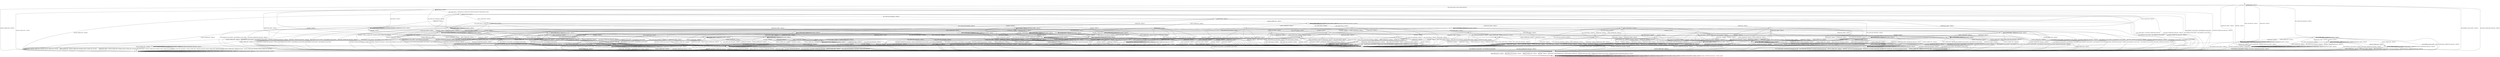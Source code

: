 digraph h10 {
s0 [label="s0"];
s1 [label="s1"];
s2 [label="s2"];
s3 [label="s3"];
s4 [label="s4"];
s5 [label="s5"];
s6 [label="s6"];
s7 [label="s7"];
s8 [label="s8"];
s9 [label="s9"];
s10 [label="s10"];
s11 [label="s11"];
s12 [label="s12"];
s13 [label="s13"];
s14 [label="s14"];
s15 [label="s15"];
s16 [label="s16"];
s17 [label="s17"];
s18 [label="s18"];
s19 [label="s19"];
s20 [label="s20"];
s21 [label="s21"];
s22 [label="s22"];
s23 [label="s23"];
s24 [label="s24"];
s25 [label="s25"];
s26 [label="s26"];
s27 [label="s27"];
s28 [label="s28"];
s29 [label="s29"];
s30 [label="s30"];
s31 [label="s31"];
s32 [label="s32"];
s33 [label="s33"];
s34 [label="s34"];
s35 [label="s35"];
s36 [label="s36"];
s37 [label="s37"];
s38 [label="s38"];
s39 [label="s39"];
s40 [label="s40"];
s41 [label="s41"];
s42 [label="s42"];
s43 [label="s43"];
s44 [label="s44"];
s45 [label="s45"];
s46 [label="s46"];
s47 [label="s47"];
s48 [label="s48"];
s49 [label="s49"];
s50 [label="s50"];
s51 [label="s51"];
s52 [label="s52"];
s53 [label="s53"];
s54 [label="s54"];
s55 [label="s55"];
s56 [label="s56"];
s57 [label="s57"];
s0 -> s1 [label="RSA_CLIENT_HELLO / HELLO_VERIFY_REQUEST"];
s0 -> s2 [label="RSA_CLIENT_KEY_EXCHANGE / TIMEOUT"];
s0 -> s8 [label="CHANGE_CIPHER_SPEC / TIMEOUT"];
s0 -> s11 [label="FINISHED / TIMEOUT"];
s0 -> s0 [label="APPLICATION / TIMEOUT"];
s0 -> s55 [label="CERTIFICATE / TIMEOUT"];
s0 -> s55 [label="EMPTY_CERTIFICATE / TIMEOUT"];
s0 -> s11 [label="CERTIFICATE_VERIFY / TIMEOUT"];
s0 -> s6 [label="Alert(WARNING,CLOSE_NOTIFY) / TIMEOUT"];
s0 -> s6 [label="Alert(FATAL,UNEXPECTED_MESSAGE) / TIMEOUT"];
s1 -> s3 [label="RSA_CLIENT_HELLO / SERVER_HELLO,CERTIFICATE,CERTIFICATE_REQUEST,SERVER_HELLO_DONE"];
s1 -> s4 [label="RSA_CLIENT_KEY_EXCHANGE / TIMEOUT"];
s1 -> s8 [label="CHANGE_CIPHER_SPEC / TIMEOUT"];
s1 -> s10 [label="FINISHED / TIMEOUT"];
s1 -> s1 [label="APPLICATION / TIMEOUT"];
s1 -> s37 [label="CERTIFICATE / TIMEOUT"];
s1 -> s12 [label="EMPTY_CERTIFICATE / TIMEOUT"];
s1 -> s10 [label="CERTIFICATE_VERIFY / TIMEOUT"];
s1 -> s6 [label="Alert(WARNING,CLOSE_NOTIFY) / Alert(WARNING,CLOSE_NOTIFY)"];
s1 -> s6 [label="Alert(FATAL,UNEXPECTED_MESSAGE) / TIMEOUT"];
s2 -> s2 [label="RSA_CLIENT_HELLO / TIMEOUT"];
s2 -> s11 [label="RSA_CLIENT_KEY_EXCHANGE / TIMEOUT"];
s2 -> s9 [label="CHANGE_CIPHER_SPEC / TIMEOUT"];
s2 -> s56 [label="FINISHED / TIMEOUT"];
s2 -> s2 [label="APPLICATION / TIMEOUT"];
s2 -> s55 [label="CERTIFICATE / TIMEOUT"];
s2 -> s55 [label="EMPTY_CERTIFICATE / TIMEOUT"];
s2 -> s56 [label="CERTIFICATE_VERIFY / TIMEOUT"];
s2 -> s6 [label="Alert(WARNING,CLOSE_NOTIFY) / TIMEOUT"];
s2 -> s6 [label="Alert(FATAL,UNEXPECTED_MESSAGE) / TIMEOUT"];
s3 -> s6 [label="RSA_CLIENT_HELLO / Alert(FATAL,UNEXPECTED_MESSAGE)"];
s3 -> s13 [label="RSA_CLIENT_KEY_EXCHANGE / TIMEOUT"];
s3 -> s8 [label="CHANGE_CIPHER_SPEC / TIMEOUT"];
s3 -> s10 [label="FINISHED / TIMEOUT"];
s3 -> s3 [label="APPLICATION / TIMEOUT"];
s3 -> s37 [label="CERTIFICATE / TIMEOUT"];
s3 -> s38 [label="EMPTY_CERTIFICATE / TIMEOUT"];
s3 -> s10 [label="CERTIFICATE_VERIFY / TIMEOUT"];
s3 -> s6 [label="Alert(WARNING,CLOSE_NOTIFY) / Alert(WARNING,CLOSE_NOTIFY)"];
s3 -> s6 [label="Alert(FATAL,UNEXPECTED_MESSAGE) / TIMEOUT"];
s4 -> s4 [label="RSA_CLIENT_HELLO / TIMEOUT"];
s4 -> s10 [label="RSA_CLIENT_KEY_EXCHANGE / TIMEOUT"];
s4 -> s5 [label="CHANGE_CIPHER_SPEC / TIMEOUT"];
s4 -> s14 [label="FINISHED / TIMEOUT"];
s4 -> s4 [label="APPLICATION / TIMEOUT"];
s4 -> s50 [label="CERTIFICATE / TIMEOUT"];
s4 -> s50 [label="EMPTY_CERTIFICATE / TIMEOUT"];
s4 -> s39 [label="CERTIFICATE_VERIFY / TIMEOUT"];
s4 -> s6 [label="Alert(WARNING,CLOSE_NOTIFY) / Alert(WARNING,CLOSE_NOTIFY)"];
s4 -> s6 [label="Alert(FATAL,UNEXPECTED_MESSAGE) / TIMEOUT"];
s5 -> s6 [label="RSA_CLIENT_HELLO / Alert(FATAL,UNEXPECTED_MESSAGE)"];
s5 -> s6 [label="RSA_CLIENT_KEY_EXCHANGE / Alert(FATAL,UNEXPECTED_MESSAGE)"];
s5 -> s8 [label="CHANGE_CIPHER_SPEC / TIMEOUT"];
s5 -> s6 [label="FINISHED / Alert(FATAL,UNEXPECTED_MESSAGE)"];
s5 -> s5 [label="APPLICATION / TIMEOUT"];
s5 -> s6 [label="CERTIFICATE / Alert(FATAL,UNEXPECTED_MESSAGE)"];
s5 -> s6 [label="EMPTY_CERTIFICATE / Alert(FATAL,UNEXPECTED_MESSAGE)"];
s5 -> s6 [label="CERTIFICATE_VERIFY / Alert(FATAL,UNEXPECTED_MESSAGE)"];
s5 -> s5 [label="Alert(WARNING,CLOSE_NOTIFY) / TIMEOUT"];
s5 -> s5 [label="Alert(FATAL,UNEXPECTED_MESSAGE) / TIMEOUT"];
s6 -> s7 [label="RSA_CLIENT_HELLO / TIMEOUT"];
s6 -> s7 [label="RSA_CLIENT_KEY_EXCHANGE / TIMEOUT"];
s6 -> s7 [label="CHANGE_CIPHER_SPEC / TIMEOUT"];
s6 -> s7 [label="FINISHED / TIMEOUT"];
s6 -> s7 [label="APPLICATION / TIMEOUT"];
s6 -> s7 [label="CERTIFICATE / TIMEOUT"];
s6 -> s7 [label="EMPTY_CERTIFICATE / TIMEOUT"];
s6 -> s7 [label="CERTIFICATE_VERIFY / TIMEOUT"];
s6 -> s7 [label="Alert(WARNING,CLOSE_NOTIFY) / TIMEOUT"];
s6 -> s7 [label="Alert(FATAL,UNEXPECTED_MESSAGE) / TIMEOUT"];
s7 -> s7 [label="RSA_CLIENT_HELLO / SOCKET_CLOSED"];
s7 -> s7 [label="RSA_CLIENT_KEY_EXCHANGE / SOCKET_CLOSED"];
s7 -> s7 [label="CHANGE_CIPHER_SPEC / SOCKET_CLOSED"];
s7 -> s7 [label="FINISHED / SOCKET_CLOSED"];
s7 -> s7 [label="APPLICATION / SOCKET_CLOSED"];
s7 -> s7 [label="CERTIFICATE / SOCKET_CLOSED"];
s7 -> s7 [label="EMPTY_CERTIFICATE / SOCKET_CLOSED"];
s7 -> s7 [label="CERTIFICATE_VERIFY / SOCKET_CLOSED"];
s7 -> s7 [label="Alert(WARNING,CLOSE_NOTIFY) / SOCKET_CLOSED"];
s7 -> s7 [label="Alert(FATAL,UNEXPECTED_MESSAGE) / SOCKET_CLOSED"];
s8 -> s8 [label="RSA_CLIENT_HELLO / TIMEOUT"];
s8 -> s8 [label="RSA_CLIENT_KEY_EXCHANGE / TIMEOUT"];
s8 -> s8 [label="CHANGE_CIPHER_SPEC / TIMEOUT"];
s8 -> s8 [label="FINISHED / TIMEOUT"];
s8 -> s8 [label="APPLICATION / TIMEOUT"];
s8 -> s8 [label="CERTIFICATE / TIMEOUT"];
s8 -> s8 [label="EMPTY_CERTIFICATE / TIMEOUT"];
s8 -> s8 [label="CERTIFICATE_VERIFY / TIMEOUT"];
s8 -> s8 [label="Alert(WARNING,CLOSE_NOTIFY) / TIMEOUT"];
s8 -> s8 [label="Alert(FATAL,UNEXPECTED_MESSAGE) / TIMEOUT"];
s9 -> s6 [label="RSA_CLIENT_HELLO / TIMEOUT"];
s9 -> s6 [label="RSA_CLIENT_KEY_EXCHANGE / TIMEOUT"];
s9 -> s8 [label="CHANGE_CIPHER_SPEC / TIMEOUT"];
s9 -> s6 [label="FINISHED / TIMEOUT"];
s9 -> s9 [label="APPLICATION / TIMEOUT"];
s9 -> s6 [label="CERTIFICATE / TIMEOUT"];
s9 -> s6 [label="EMPTY_CERTIFICATE / TIMEOUT"];
s9 -> s6 [label="CERTIFICATE_VERIFY / TIMEOUT"];
s9 -> s9 [label="Alert(WARNING,CLOSE_NOTIFY) / TIMEOUT"];
s9 -> s9 [label="Alert(FATAL,UNEXPECTED_MESSAGE) / TIMEOUT"];
s10 -> s10 [label="RSA_CLIENT_HELLO / TIMEOUT"];
s10 -> s10 [label="RSA_CLIENT_KEY_EXCHANGE / TIMEOUT"];
s10 -> s8 [label="CHANGE_CIPHER_SPEC / TIMEOUT"];
s10 -> s10 [label="FINISHED / TIMEOUT"];
s10 -> s10 [label="APPLICATION / TIMEOUT"];
s10 -> s10 [label="CERTIFICATE / TIMEOUT"];
s10 -> s10 [label="EMPTY_CERTIFICATE / TIMEOUT"];
s10 -> s10 [label="CERTIFICATE_VERIFY / TIMEOUT"];
s10 -> s6 [label="Alert(WARNING,CLOSE_NOTIFY) / Alert(WARNING,CLOSE_NOTIFY)"];
s10 -> s6 [label="Alert(FATAL,UNEXPECTED_MESSAGE) / TIMEOUT"];
s11 -> s11 [label="RSA_CLIENT_HELLO / TIMEOUT"];
s11 -> s11 [label="RSA_CLIENT_KEY_EXCHANGE / TIMEOUT"];
s11 -> s8 [label="CHANGE_CIPHER_SPEC / TIMEOUT"];
s11 -> s11 [label="FINISHED / TIMEOUT"];
s11 -> s11 [label="APPLICATION / TIMEOUT"];
s11 -> s11 [label="CERTIFICATE / TIMEOUT"];
s11 -> s11 [label="EMPTY_CERTIFICATE / TIMEOUT"];
s11 -> s11 [label="CERTIFICATE_VERIFY / TIMEOUT"];
s11 -> s6 [label="Alert(WARNING,CLOSE_NOTIFY) / TIMEOUT"];
s11 -> s6 [label="Alert(FATAL,UNEXPECTED_MESSAGE) / TIMEOUT"];
s12 -> s12 [label="RSA_CLIENT_HELLO / TIMEOUT"];
s12 -> s50 [label="RSA_CLIENT_KEY_EXCHANGE / TIMEOUT"];
s12 -> s5 [label="CHANGE_CIPHER_SPEC / TIMEOUT"];
s12 -> s25 [label="FINISHED / TIMEOUT"];
s12 -> s12 [label="APPLICATION / TIMEOUT"];
s12 -> s10 [label="CERTIFICATE / TIMEOUT"];
s12 -> s10 [label="EMPTY_CERTIFICATE / TIMEOUT"];
s12 -> s40 [label="CERTIFICATE_VERIFY / TIMEOUT"];
s12 -> s6 [label="Alert(WARNING,CLOSE_NOTIFY) / Alert(WARNING,CLOSE_NOTIFY)"];
s12 -> s6 [label="Alert(FATAL,UNEXPECTED_MESSAGE) / TIMEOUT"];
s13 -> s4 [label="RSA_CLIENT_HELLO / TIMEOUT"];
s13 -> s10 [label="RSA_CLIENT_KEY_EXCHANGE / TIMEOUT"];
s13 -> s15 [label="CHANGE_CIPHER_SPEC / TIMEOUT"];
s13 -> s14 [label="FINISHED / TIMEOUT"];
s13 -> s13 [label="APPLICATION / TIMEOUT"];
s13 -> s26 [label="CERTIFICATE / TIMEOUT"];
s13 -> s41 [label="EMPTY_CERTIFICATE / TIMEOUT"];
s13 -> s16 [label="CERTIFICATE_VERIFY / TIMEOUT"];
s13 -> s6 [label="Alert(WARNING,CLOSE_NOTIFY) / Alert(WARNING,CLOSE_NOTIFY)"];
s13 -> s6 [label="Alert(FATAL,UNEXPECTED_MESSAGE) / TIMEOUT"];
s14 -> s14 [label="RSA_CLIENT_HELLO / TIMEOUT"];
s14 -> s10 [label="RSA_CLIENT_KEY_EXCHANGE / TIMEOUT"];
s14 -> s5 [label="CHANGE_CIPHER_SPEC / TIMEOUT"];
s14 -> s10 [label="FINISHED / TIMEOUT"];
s14 -> s14 [label="APPLICATION / TIMEOUT"];
s14 -> s51 [label="CERTIFICATE / TIMEOUT"];
s14 -> s51 [label="EMPTY_CERTIFICATE / TIMEOUT"];
s14 -> s42 [label="CERTIFICATE_VERIFY / TIMEOUT"];
s14 -> s6 [label="Alert(WARNING,CLOSE_NOTIFY) / Alert(WARNING,CLOSE_NOTIFY)"];
s14 -> s6 [label="Alert(FATAL,UNEXPECTED_MESSAGE) / TIMEOUT"];
s15 -> s22 [label="RSA_CLIENT_HELLO / TIMEOUT"];
s15 -> s10 [label="RSA_CLIENT_KEY_EXCHANGE / TIMEOUT"];
s15 -> s8 [label="CHANGE_CIPHER_SPEC / TIMEOUT"];
s15 -> s17 [label="FINISHED / CHANGE_CIPHER_SPEC,FINISHED,CHANGE_CIPHER_SPEC,FINISHED"];
s15 -> s15 [label="APPLICATION / TIMEOUT"];
s15 -> s18 [label="CERTIFICATE / TIMEOUT"];
s15 -> s43 [label="EMPTY_CERTIFICATE / TIMEOUT"];
s15 -> s19 [label="CERTIFICATE_VERIFY / TIMEOUT"];
s15 -> s15 [label="Alert(WARNING,CLOSE_NOTIFY) / TIMEOUT"];
s15 -> s15 [label="Alert(FATAL,UNEXPECTED_MESSAGE) / TIMEOUT"];
s16 -> s16 [label="RSA_CLIENT_HELLO / TIMEOUT"];
s16 -> s10 [label="RSA_CLIENT_KEY_EXCHANGE / TIMEOUT"];
s16 -> s20 [label="CHANGE_CIPHER_SPEC / TIMEOUT"];
s16 -> s21 [label="FINISHED / TIMEOUT"];
s16 -> s16 [label="APPLICATION / TIMEOUT"];
s16 -> s23 [label="CERTIFICATE / TIMEOUT"];
s16 -> s23 [label="EMPTY_CERTIFICATE / TIMEOUT"];
s16 -> s10 [label="CERTIFICATE_VERIFY / TIMEOUT"];
s16 -> s6 [label="Alert(WARNING,CLOSE_NOTIFY) / Alert(WARNING,CLOSE_NOTIFY)"];
s16 -> s6 [label="Alert(FATAL,UNEXPECTED_MESSAGE) / TIMEOUT"];
s17 -> s17 [label="RSA_CLIENT_HELLO / TIMEOUT"];
s17 -> s17 [label="RSA_CLIENT_KEY_EXCHANGE / TIMEOUT"];
s17 -> s8 [label="CHANGE_CIPHER_SPEC / TIMEOUT"];
s17 -> s17 [label="FINISHED / TIMEOUT"];
s17 -> s6 [label="APPLICATION / APPLICATION"];
s17 -> s17 [label="CERTIFICATE / TIMEOUT"];
s17 -> s17 [label="EMPTY_CERTIFICATE / TIMEOUT"];
s17 -> s17 [label="CERTIFICATE_VERIFY / TIMEOUT"];
s17 -> s6 [label="Alert(WARNING,CLOSE_NOTIFY) / TIMEOUT"];
s17 -> s6 [label="Alert(FATAL,UNEXPECTED_MESSAGE) / TIMEOUT"];
s18 -> s31 [label="RSA_CLIENT_HELLO / TIMEOUT"];
s18 -> s10 [label="RSA_CLIENT_KEY_EXCHANGE / TIMEOUT"];
s18 -> s5 [label="CHANGE_CIPHER_SPEC / TIMEOUT"];
s18 -> s27 [label="FINISHED / TIMEOUT"];
s18 -> s10 [label="APPLICATION / TIMEOUT"];
s18 -> s10 [label="CERTIFICATE / TIMEOUT"];
s18 -> s10 [label="EMPTY_CERTIFICATE / TIMEOUT"];
s18 -> s44 [label="CERTIFICATE_VERIFY / TIMEOUT"];
s18 -> s6 [label="Alert(WARNING,CLOSE_NOTIFY) / Alert(WARNING,CLOSE_NOTIFY)"];
s18 -> s6 [label="Alert(FATAL,UNEXPECTED_MESSAGE) / TIMEOUT"];
s19 -> s19 [label="RSA_CLIENT_HELLO / TIMEOUT"];
s19 -> s10 [label="RSA_CLIENT_KEY_EXCHANGE / TIMEOUT"];
s19 -> s20 [label="CHANGE_CIPHER_SPEC / TIMEOUT"];
s19 -> s32 [label="FINISHED / TIMEOUT"];
s19 -> s10 [label="APPLICATION / TIMEOUT"];
s19 -> s33 [label="CERTIFICATE / TIMEOUT"];
s19 -> s33 [label="EMPTY_CERTIFICATE / TIMEOUT"];
s19 -> s10 [label="CERTIFICATE_VERIFY / TIMEOUT"];
s19 -> s6 [label="Alert(WARNING,CLOSE_NOTIFY) / Alert(WARNING,CLOSE_NOTIFY)"];
s19 -> s6 [label="Alert(FATAL,UNEXPECTED_MESSAGE) / TIMEOUT"];
s20 -> s6 [label="RSA_CLIENT_HELLO / Alert(FATAL,HANDSHAKE_FAILURE)"];
s20 -> s6 [label="RSA_CLIENT_KEY_EXCHANGE / Alert(FATAL,HANDSHAKE_FAILURE)"];
s20 -> s8 [label="CHANGE_CIPHER_SPEC / TIMEOUT"];
s20 -> s6 [label="FINISHED / Alert(FATAL,HANDSHAKE_FAILURE)"];
s20 -> s20 [label="APPLICATION / TIMEOUT"];
s20 -> s6 [label="CERTIFICATE / Alert(FATAL,HANDSHAKE_FAILURE)"];
s20 -> s6 [label="EMPTY_CERTIFICATE / Alert(FATAL,HANDSHAKE_FAILURE)"];
s20 -> s6 [label="CERTIFICATE_VERIFY / Alert(FATAL,HANDSHAKE_FAILURE)"];
s20 -> s20 [label="Alert(WARNING,CLOSE_NOTIFY) / TIMEOUT"];
s20 -> s20 [label="Alert(FATAL,UNEXPECTED_MESSAGE) / TIMEOUT"];
s21 -> s21 [label="RSA_CLIENT_HELLO / TIMEOUT"];
s21 -> s10 [label="RSA_CLIENT_KEY_EXCHANGE / TIMEOUT"];
s21 -> s20 [label="CHANGE_CIPHER_SPEC / TIMEOUT"];
s21 -> s10 [label="FINISHED / TIMEOUT"];
s21 -> s21 [label="APPLICATION / TIMEOUT"];
s21 -> s28 [label="CERTIFICATE / TIMEOUT"];
s21 -> s28 [label="EMPTY_CERTIFICATE / TIMEOUT"];
s21 -> s10 [label="CERTIFICATE_VERIFY / TIMEOUT"];
s21 -> s6 [label="Alert(WARNING,CLOSE_NOTIFY) / Alert(WARNING,CLOSE_NOTIFY)"];
s21 -> s6 [label="Alert(FATAL,UNEXPECTED_MESSAGE) / TIMEOUT"];
s22 -> s10 [label="RSA_CLIENT_HELLO / TIMEOUT"];
s22 -> s10 [label="RSA_CLIENT_KEY_EXCHANGE / TIMEOUT"];
s22 -> s5 [label="CHANGE_CIPHER_SPEC / TIMEOUT"];
s22 -> s24 [label="FINISHED / TIMEOUT"];
s22 -> s10 [label="APPLICATION / TIMEOUT"];
s22 -> s31 [label="CERTIFICATE / TIMEOUT"];
s22 -> s31 [label="EMPTY_CERTIFICATE / TIMEOUT"];
s22 -> s45 [label="CERTIFICATE_VERIFY / TIMEOUT"];
s22 -> s6 [label="Alert(WARNING,CLOSE_NOTIFY) / Alert(WARNING,CLOSE_NOTIFY)"];
s22 -> s6 [label="Alert(FATAL,UNEXPECTED_MESSAGE) / TIMEOUT"];
s23 -> s23 [label="RSA_CLIENT_HELLO / TIMEOUT"];
s23 -> s10 [label="RSA_CLIENT_KEY_EXCHANGE / TIMEOUT"];
s23 -> s20 [label="CHANGE_CIPHER_SPEC / TIMEOUT"];
s23 -> s28 [label="FINISHED / TIMEOUT"];
s23 -> s23 [label="APPLICATION / TIMEOUT"];
s23 -> s10 [label="CERTIFICATE / TIMEOUT"];
s23 -> s10 [label="EMPTY_CERTIFICATE / TIMEOUT"];
s23 -> s10 [label="CERTIFICATE_VERIFY / TIMEOUT"];
s23 -> s6 [label="Alert(WARNING,CLOSE_NOTIFY) / Alert(WARNING,CLOSE_NOTIFY)"];
s23 -> s6 [label="Alert(FATAL,UNEXPECTED_MESSAGE) / TIMEOUT"];
s24 -> s10 [label="RSA_CLIENT_HELLO / TIMEOUT"];
s24 -> s10 [label="RSA_CLIENT_KEY_EXCHANGE / TIMEOUT"];
s24 -> s5 [label="CHANGE_CIPHER_SPEC / TIMEOUT"];
s24 -> s10 [label="FINISHED / TIMEOUT"];
s24 -> s10 [label="APPLICATION / TIMEOUT"];
s24 -> s34 [label="CERTIFICATE / TIMEOUT"];
s24 -> s34 [label="EMPTY_CERTIFICATE / TIMEOUT"];
s24 -> s46 [label="CERTIFICATE_VERIFY / TIMEOUT"];
s24 -> s6 [label="Alert(WARNING,CLOSE_NOTIFY) / Alert(WARNING,CLOSE_NOTIFY)"];
s24 -> s6 [label="Alert(FATAL,UNEXPECTED_MESSAGE) / TIMEOUT"];
s25 -> s25 [label="RSA_CLIENT_HELLO / TIMEOUT"];
s25 -> s51 [label="RSA_CLIENT_KEY_EXCHANGE / TIMEOUT"];
s25 -> s5 [label="CHANGE_CIPHER_SPEC / TIMEOUT"];
s25 -> s10 [label="FINISHED / TIMEOUT"];
s25 -> s25 [label="APPLICATION / TIMEOUT"];
s25 -> s10 [label="CERTIFICATE / TIMEOUT"];
s25 -> s10 [label="EMPTY_CERTIFICATE / TIMEOUT"];
s25 -> s47 [label="CERTIFICATE_VERIFY / TIMEOUT"];
s25 -> s6 [label="Alert(WARNING,CLOSE_NOTIFY) / Alert(WARNING,CLOSE_NOTIFY)"];
s25 -> s6 [label="Alert(FATAL,UNEXPECTED_MESSAGE) / TIMEOUT"];
s26 -> s50 [label="RSA_CLIENT_HELLO / TIMEOUT"];
s26 -> s10 [label="RSA_CLIENT_KEY_EXCHANGE / TIMEOUT"];
s26 -> s29 [label="CHANGE_CIPHER_SPEC / TIMEOUT"];
s26 -> s51 [label="FINISHED / TIMEOUT"];
s26 -> s26 [label="APPLICATION / TIMEOUT"];
s26 -> s10 [label="CERTIFICATE / TIMEOUT"];
s26 -> s10 [label="EMPTY_CERTIFICATE / TIMEOUT"];
s26 -> s26 [label="CERTIFICATE_VERIFY / TIMEOUT"];
s26 -> s6 [label="Alert(WARNING,CLOSE_NOTIFY) / Alert(WARNING,CLOSE_NOTIFY)"];
s26 -> s6 [label="Alert(FATAL,UNEXPECTED_MESSAGE) / TIMEOUT"];
s27 -> s27 [label="RSA_CLIENT_HELLO / TIMEOUT"];
s27 -> s10 [label="RSA_CLIENT_KEY_EXCHANGE / TIMEOUT"];
s27 -> s30 [label="CHANGE_CIPHER_SPEC / TIMEOUT"];
s27 -> s10 [label="FINISHED / TIMEOUT"];
s27 -> s10 [label="APPLICATION / TIMEOUT"];
s27 -> s10 [label="CERTIFICATE / TIMEOUT"];
s27 -> s10 [label="EMPTY_CERTIFICATE / TIMEOUT"];
s27 -> s27 [label="CERTIFICATE_VERIFY / TIMEOUT"];
s27 -> s6 [label="Alert(WARNING,CLOSE_NOTIFY) / Alert(WARNING,CLOSE_NOTIFY)"];
s27 -> s6 [label="Alert(FATAL,UNEXPECTED_MESSAGE) / TIMEOUT"];
s28 -> s28 [label="RSA_CLIENT_HELLO / TIMEOUT"];
s28 -> s10 [label="RSA_CLIENT_KEY_EXCHANGE / TIMEOUT"];
s28 -> s20 [label="CHANGE_CIPHER_SPEC / TIMEOUT"];
s28 -> s10 [label="FINISHED / TIMEOUT"];
s28 -> s28 [label="APPLICATION / TIMEOUT"];
s28 -> s10 [label="CERTIFICATE / TIMEOUT"];
s28 -> s10 [label="EMPTY_CERTIFICATE / TIMEOUT"];
s28 -> s10 [label="CERTIFICATE_VERIFY / TIMEOUT"];
s28 -> s6 [label="Alert(WARNING,CLOSE_NOTIFY) / Alert(WARNING,CLOSE_NOTIFY)"];
s28 -> s6 [label="Alert(FATAL,UNEXPECTED_MESSAGE) / TIMEOUT"];
s29 -> s10 [label="RSA_CLIENT_HELLO / TIMEOUT"];
s29 -> s10 [label="RSA_CLIENT_KEY_EXCHANGE / TIMEOUT"];
s29 -> s8 [label="CHANGE_CIPHER_SPEC / TIMEOUT"];
s29 -> s17 [label="FINISHED / CHANGE_CIPHER_SPEC,FINISHED,CHANGE_CIPHER_SPEC,FINISHED"];
s29 -> s29 [label="APPLICATION / TIMEOUT"];
s29 -> s10 [label="CERTIFICATE / TIMEOUT"];
s29 -> s10 [label="EMPTY_CERTIFICATE / TIMEOUT"];
s29 -> s10 [label="CERTIFICATE_VERIFY / TIMEOUT"];
s29 -> s29 [label="Alert(WARNING,CLOSE_NOTIFY) / TIMEOUT"];
s29 -> s29 [label="Alert(FATAL,UNEXPECTED_MESSAGE) / TIMEOUT"];
s30 -> s8 [label="RSA_CLIENT_HELLO / CHANGE_CIPHER_SPEC,FINISHED,CHANGE_CIPHER_SPEC,FINISHED"];
s30 -> s8 [label="RSA_CLIENT_KEY_EXCHANGE / CHANGE_CIPHER_SPEC,UNKNOWN_MESSAGE,CHANGE_CIPHER_SPEC,UNKNOWN_MESSAGE"];
s30 -> s8 [label="CHANGE_CIPHER_SPEC / TIMEOUT"];
s30 -> s8 [label="FINISHED / CHANGE_CIPHER_SPEC,FINISHED,CHANGE_CIPHER_SPEC,FINISHED"];
s30 -> s30 [label="APPLICATION / TIMEOUT"];
s30 -> s8 [label="CERTIFICATE / CHANGE_CIPHER_SPEC,FINISHED,CHANGE_CIPHER_SPEC,FINISHED"];
s30 -> s8 [label="EMPTY_CERTIFICATE / CHANGE_CIPHER_SPEC,FINISHED,CHANGE_CIPHER_SPEC,FINISHED"];
s30 -> s8 [label="CERTIFICATE_VERIFY / CHANGE_CIPHER_SPEC,FINISHED,CHANGE_CIPHER_SPEC,FINISHED"];
s30 -> s30 [label="Alert(WARNING,CLOSE_NOTIFY) / TIMEOUT"];
s30 -> s30 [label="Alert(FATAL,UNEXPECTED_MESSAGE) / TIMEOUT"];
s31 -> s10 [label="RSA_CLIENT_HELLO / TIMEOUT"];
s31 -> s10 [label="RSA_CLIENT_KEY_EXCHANGE / TIMEOUT"];
s31 -> s5 [label="CHANGE_CIPHER_SPEC / TIMEOUT"];
s31 -> s34 [label="FINISHED / TIMEOUT"];
s31 -> s10 [label="APPLICATION / TIMEOUT"];
s31 -> s10 [label="CERTIFICATE / TIMEOUT"];
s31 -> s10 [label="EMPTY_CERTIFICATE / TIMEOUT"];
s31 -> s48 [label="CERTIFICATE_VERIFY / TIMEOUT"];
s31 -> s6 [label="Alert(WARNING,CLOSE_NOTIFY) / Alert(WARNING,CLOSE_NOTIFY)"];
s31 -> s6 [label="Alert(FATAL,UNEXPECTED_MESSAGE) / TIMEOUT"];
s32 -> s35 [label="RSA_CLIENT_HELLO / TIMEOUT"];
s32 -> s10 [label="RSA_CLIENT_KEY_EXCHANGE / TIMEOUT"];
s32 -> s20 [label="CHANGE_CIPHER_SPEC / TIMEOUT"];
s32 -> s10 [label="FINISHED / TIMEOUT"];
s32 -> s10 [label="APPLICATION / TIMEOUT"];
s32 -> s28 [label="CERTIFICATE / TIMEOUT"];
s32 -> s28 [label="EMPTY_CERTIFICATE / TIMEOUT"];
s32 -> s10 [label="CERTIFICATE_VERIFY / TIMEOUT"];
s32 -> s6 [label="Alert(WARNING,CLOSE_NOTIFY) / Alert(WARNING,CLOSE_NOTIFY)"];
s32 -> s6 [label="Alert(FATAL,UNEXPECTED_MESSAGE) / TIMEOUT"];
s33 -> s19 [label="RSA_CLIENT_HELLO / TIMEOUT"];
s33 -> s10 [label="RSA_CLIENT_KEY_EXCHANGE / TIMEOUT"];
s33 -> s20 [label="CHANGE_CIPHER_SPEC / TIMEOUT"];
s33 -> s28 [label="FINISHED / TIMEOUT"];
s33 -> s10 [label="APPLICATION / TIMEOUT"];
s33 -> s10 [label="CERTIFICATE / TIMEOUT"];
s33 -> s10 [label="EMPTY_CERTIFICATE / TIMEOUT"];
s33 -> s10 [label="CERTIFICATE_VERIFY / TIMEOUT"];
s33 -> s6 [label="Alert(WARNING,CLOSE_NOTIFY) / Alert(WARNING,CLOSE_NOTIFY)"];
s33 -> s6 [label="Alert(FATAL,UNEXPECTED_MESSAGE) / TIMEOUT"];
s34 -> s10 [label="RSA_CLIENT_HELLO / TIMEOUT"];
s34 -> s10 [label="RSA_CLIENT_KEY_EXCHANGE / TIMEOUT"];
s34 -> s5 [label="CHANGE_CIPHER_SPEC / TIMEOUT"];
s34 -> s10 [label="FINISHED / TIMEOUT"];
s34 -> s10 [label="APPLICATION / TIMEOUT"];
s34 -> s10 [label="CERTIFICATE / TIMEOUT"];
s34 -> s10 [label="EMPTY_CERTIFICATE / TIMEOUT"];
s34 -> s49 [label="CERTIFICATE_VERIFY / TIMEOUT"];
s34 -> s6 [label="Alert(WARNING,CLOSE_NOTIFY) / Alert(WARNING,CLOSE_NOTIFY)"];
s34 -> s6 [label="Alert(FATAL,UNEXPECTED_MESSAGE) / TIMEOUT"];
s35 -> s10 [label="RSA_CLIENT_HELLO / TIMEOUT"];
s35 -> s10 [label="RSA_CLIENT_KEY_EXCHANGE / TIMEOUT"];
s35 -> s20 [label="CHANGE_CIPHER_SPEC / TIMEOUT"];
s35 -> s10 [label="FINISHED / TIMEOUT"];
s35 -> s10 [label="APPLICATION / TIMEOUT"];
s35 -> s36 [label="CERTIFICATE / TIMEOUT"];
s35 -> s36 [label="EMPTY_CERTIFICATE / TIMEOUT"];
s35 -> s10 [label="CERTIFICATE_VERIFY / TIMEOUT"];
s35 -> s6 [label="Alert(WARNING,CLOSE_NOTIFY) / Alert(WARNING,CLOSE_NOTIFY)"];
s35 -> s6 [label="Alert(FATAL,UNEXPECTED_MESSAGE) / TIMEOUT"];
s36 -> s10 [label="RSA_CLIENT_HELLO / TIMEOUT"];
s36 -> s10 [label="RSA_CLIENT_KEY_EXCHANGE / TIMEOUT"];
s36 -> s20 [label="CHANGE_CIPHER_SPEC / TIMEOUT"];
s36 -> s10 [label="FINISHED / TIMEOUT"];
s36 -> s10 [label="APPLICATION / TIMEOUT"];
s36 -> s10 [label="CERTIFICATE / TIMEOUT"];
s36 -> s10 [label="EMPTY_CERTIFICATE / TIMEOUT"];
s36 -> s10 [label="CERTIFICATE_VERIFY / TIMEOUT"];
s36 -> s6 [label="Alert(WARNING,CLOSE_NOTIFY) / Alert(WARNING,CLOSE_NOTIFY)"];
s36 -> s6 [label="Alert(FATAL,UNEXPECTED_MESSAGE) / TIMEOUT"];
s37 -> s37 [label="RSA_CLIENT_HELLO / TIMEOUT"];
s37 -> s37 [label="RSA_CLIENT_KEY_EXCHANGE / TIMEOUT"];
s37 -> s8 [label="CHANGE_CIPHER_SPEC / TIMEOUT"];
s37 -> s57 [label="FINISHED / TIMEOUT"];
s37 -> s37 [label="APPLICATION / TIMEOUT"];
s37 -> s10 [label="CERTIFICATE / TIMEOUT"];
s37 -> s10 [label="EMPTY_CERTIFICATE / TIMEOUT"];
s37 -> s40 [label="CERTIFICATE_VERIFY / TIMEOUT"];
s37 -> s6 [label="Alert(WARNING,CLOSE_NOTIFY) / Alert(WARNING,CLOSE_NOTIFY)"];
s37 -> s6 [label="Alert(FATAL,UNEXPECTED_MESSAGE) / TIMEOUT"];
s38 -> s12 [label="RSA_CLIENT_HELLO / TIMEOUT"];
s38 -> s41 [label="RSA_CLIENT_KEY_EXCHANGE / TIMEOUT"];
s38 -> s5 [label="CHANGE_CIPHER_SPEC / TIMEOUT"];
s38 -> s25 [label="FINISHED / TIMEOUT"];
s38 -> s38 [label="APPLICATION / TIMEOUT"];
s38 -> s10 [label="CERTIFICATE / TIMEOUT"];
s38 -> s10 [label="EMPTY_CERTIFICATE / TIMEOUT"];
s38 -> s52 [label="CERTIFICATE_VERIFY / TIMEOUT"];
s38 -> s6 [label="Alert(WARNING,CLOSE_NOTIFY) / Alert(WARNING,CLOSE_NOTIFY)"];
s38 -> s6 [label="Alert(FATAL,UNEXPECTED_MESSAGE) / TIMEOUT"];
s39 -> s39 [label="RSA_CLIENT_HELLO / TIMEOUT"];
s39 -> s10 [label="RSA_CLIENT_KEY_EXCHANGE / TIMEOUT"];
s39 -> s5 [label="CHANGE_CIPHER_SPEC / TIMEOUT"];
s39 -> s42 [label="FINISHED / TIMEOUT"];
s39 -> s39 [label="APPLICATION / TIMEOUT"];
s39 -> s53 [label="CERTIFICATE / TIMEOUT"];
s39 -> s53 [label="EMPTY_CERTIFICATE / TIMEOUT"];
s39 -> s10 [label="CERTIFICATE_VERIFY / TIMEOUT"];
s39 -> s6 [label="Alert(WARNING,CLOSE_NOTIFY) / Alert(WARNING,CLOSE_NOTIFY)"];
s39 -> s6 [label="Alert(FATAL,UNEXPECTED_MESSAGE) / TIMEOUT"];
s40 -> s40 [label="RSA_CLIENT_HELLO / TIMEOUT"];
s40 -> s53 [label="RSA_CLIENT_KEY_EXCHANGE / TIMEOUT"];
s40 -> s5 [label="CHANGE_CIPHER_SPEC / TIMEOUT"];
s40 -> s47 [label="FINISHED / TIMEOUT"];
s40 -> s40 [label="APPLICATION / TIMEOUT"];
s40 -> s10 [label="CERTIFICATE / TIMEOUT"];
s40 -> s10 [label="EMPTY_CERTIFICATE / TIMEOUT"];
s40 -> s10 [label="CERTIFICATE_VERIFY / TIMEOUT"];
s40 -> s6 [label="Alert(WARNING,CLOSE_NOTIFY) / Alert(WARNING,CLOSE_NOTIFY)"];
s40 -> s6 [label="Alert(FATAL,UNEXPECTED_MESSAGE) / TIMEOUT"];
s41 -> s50 [label="RSA_CLIENT_HELLO / TIMEOUT"];
s41 -> s10 [label="RSA_CLIENT_KEY_EXCHANGE / TIMEOUT"];
s41 -> s29 [label="CHANGE_CIPHER_SPEC / TIMEOUT"];
s41 -> s51 [label="FINISHED / TIMEOUT"];
s41 -> s41 [label="APPLICATION / TIMEOUT"];
s41 -> s10 [label="CERTIFICATE / TIMEOUT"];
s41 -> s10 [label="EMPTY_CERTIFICATE / TIMEOUT"];
s41 -> s23 [label="CERTIFICATE_VERIFY / TIMEOUT"];
s41 -> s6 [label="Alert(WARNING,CLOSE_NOTIFY) / Alert(WARNING,CLOSE_NOTIFY)"];
s41 -> s6 [label="Alert(FATAL,UNEXPECTED_MESSAGE) / TIMEOUT"];
s42 -> s42 [label="RSA_CLIENT_HELLO / TIMEOUT"];
s42 -> s10 [label="RSA_CLIENT_KEY_EXCHANGE / TIMEOUT"];
s42 -> s5 [label="CHANGE_CIPHER_SPEC / TIMEOUT"];
s42 -> s10 [label="FINISHED / TIMEOUT"];
s42 -> s42 [label="APPLICATION / TIMEOUT"];
s42 -> s54 [label="CERTIFICATE / TIMEOUT"];
s42 -> s54 [label="EMPTY_CERTIFICATE / TIMEOUT"];
s42 -> s10 [label="CERTIFICATE_VERIFY / TIMEOUT"];
s42 -> s6 [label="Alert(WARNING,CLOSE_NOTIFY) / Alert(WARNING,CLOSE_NOTIFY)"];
s42 -> s6 [label="Alert(FATAL,UNEXPECTED_MESSAGE) / TIMEOUT"];
s43 -> s31 [label="RSA_CLIENT_HELLO / TIMEOUT"];
s43 -> s10 [label="RSA_CLIENT_KEY_EXCHANGE / TIMEOUT"];
s43 -> s5 [label="CHANGE_CIPHER_SPEC / TIMEOUT"];
s43 -> s27 [label="FINISHED / TIMEOUT"];
s43 -> s10 [label="APPLICATION / TIMEOUT"];
s43 -> s10 [label="CERTIFICATE / TIMEOUT"];
s43 -> s10 [label="EMPTY_CERTIFICATE / TIMEOUT"];
s43 -> s33 [label="CERTIFICATE_VERIFY / TIMEOUT"];
s43 -> s6 [label="Alert(WARNING,CLOSE_NOTIFY) / Alert(WARNING,CLOSE_NOTIFY)"];
s43 -> s6 [label="Alert(FATAL,UNEXPECTED_MESSAGE) / TIMEOUT"];
s44 -> s48 [label="RSA_CLIENT_HELLO / TIMEOUT"];
s44 -> s10 [label="RSA_CLIENT_KEY_EXCHANGE / TIMEOUT"];
s44 -> s5 [label="CHANGE_CIPHER_SPEC / TIMEOUT"];
s44 -> s27 [label="FINISHED / TIMEOUT"];
s44 -> s10 [label="APPLICATION / TIMEOUT"];
s44 -> s10 [label="CERTIFICATE / TIMEOUT"];
s44 -> s10 [label="EMPTY_CERTIFICATE / TIMEOUT"];
s44 -> s10 [label="CERTIFICATE_VERIFY / TIMEOUT"];
s44 -> s6 [label="Alert(WARNING,CLOSE_NOTIFY) / Alert(WARNING,CLOSE_NOTIFY)"];
s44 -> s6 [label="Alert(FATAL,UNEXPECTED_MESSAGE) / TIMEOUT"];
s45 -> s10 [label="RSA_CLIENT_HELLO / TIMEOUT"];
s45 -> s10 [label="RSA_CLIENT_KEY_EXCHANGE / TIMEOUT"];
s45 -> s5 [label="CHANGE_CIPHER_SPEC / TIMEOUT"];
s45 -> s46 [label="FINISHED / TIMEOUT"];
s45 -> s10 [label="APPLICATION / TIMEOUT"];
s45 -> s48 [label="CERTIFICATE / TIMEOUT"];
s45 -> s48 [label="EMPTY_CERTIFICATE / TIMEOUT"];
s45 -> s10 [label="CERTIFICATE_VERIFY / TIMEOUT"];
s45 -> s6 [label="Alert(WARNING,CLOSE_NOTIFY) / Alert(WARNING,CLOSE_NOTIFY)"];
s45 -> s6 [label="Alert(FATAL,UNEXPECTED_MESSAGE) / TIMEOUT"];
s46 -> s10 [label="RSA_CLIENT_HELLO / TIMEOUT"];
s46 -> s10 [label="RSA_CLIENT_KEY_EXCHANGE / TIMEOUT"];
s46 -> s5 [label="CHANGE_CIPHER_SPEC / TIMEOUT"];
s46 -> s10 [label="FINISHED / TIMEOUT"];
s46 -> s10 [label="APPLICATION / TIMEOUT"];
s46 -> s49 [label="CERTIFICATE / TIMEOUT"];
s46 -> s49 [label="EMPTY_CERTIFICATE / TIMEOUT"];
s46 -> s10 [label="CERTIFICATE_VERIFY / TIMEOUT"];
s46 -> s6 [label="Alert(WARNING,CLOSE_NOTIFY) / Alert(WARNING,CLOSE_NOTIFY)"];
s46 -> s6 [label="Alert(FATAL,UNEXPECTED_MESSAGE) / TIMEOUT"];
s47 -> s47 [label="RSA_CLIENT_HELLO / TIMEOUT"];
s47 -> s54 [label="RSA_CLIENT_KEY_EXCHANGE / TIMEOUT"];
s47 -> s5 [label="CHANGE_CIPHER_SPEC / TIMEOUT"];
s47 -> s10 [label="FINISHED / TIMEOUT"];
s47 -> s47 [label="APPLICATION / TIMEOUT"];
s47 -> s10 [label="CERTIFICATE / TIMEOUT"];
s47 -> s10 [label="EMPTY_CERTIFICATE / TIMEOUT"];
s47 -> s10 [label="CERTIFICATE_VERIFY / TIMEOUT"];
s47 -> s6 [label="Alert(WARNING,CLOSE_NOTIFY) / Alert(WARNING,CLOSE_NOTIFY)"];
s47 -> s6 [label="Alert(FATAL,UNEXPECTED_MESSAGE) / TIMEOUT"];
s48 -> s10 [label="RSA_CLIENT_HELLO / TIMEOUT"];
s48 -> s10 [label="RSA_CLIENT_KEY_EXCHANGE / TIMEOUT"];
s48 -> s5 [label="CHANGE_CIPHER_SPEC / TIMEOUT"];
s48 -> s49 [label="FINISHED / TIMEOUT"];
s48 -> s10 [label="APPLICATION / TIMEOUT"];
s48 -> s10 [label="CERTIFICATE / TIMEOUT"];
s48 -> s10 [label="EMPTY_CERTIFICATE / TIMEOUT"];
s48 -> s10 [label="CERTIFICATE_VERIFY / TIMEOUT"];
s48 -> s6 [label="Alert(WARNING,CLOSE_NOTIFY) / Alert(WARNING,CLOSE_NOTIFY)"];
s48 -> s6 [label="Alert(FATAL,UNEXPECTED_MESSAGE) / TIMEOUT"];
s49 -> s10 [label="RSA_CLIENT_HELLO / TIMEOUT"];
s49 -> s10 [label="RSA_CLIENT_KEY_EXCHANGE / TIMEOUT"];
s49 -> s5 [label="CHANGE_CIPHER_SPEC / TIMEOUT"];
s49 -> s10 [label="FINISHED / TIMEOUT"];
s49 -> s10 [label="APPLICATION / TIMEOUT"];
s49 -> s10 [label="CERTIFICATE / TIMEOUT"];
s49 -> s10 [label="EMPTY_CERTIFICATE / TIMEOUT"];
s49 -> s10 [label="CERTIFICATE_VERIFY / TIMEOUT"];
s49 -> s6 [label="Alert(WARNING,CLOSE_NOTIFY) / Alert(WARNING,CLOSE_NOTIFY)"];
s49 -> s6 [label="Alert(FATAL,UNEXPECTED_MESSAGE) / TIMEOUT"];
s50 -> s50 [label="RSA_CLIENT_HELLO / TIMEOUT"];
s50 -> s10 [label="RSA_CLIENT_KEY_EXCHANGE / TIMEOUT"];
s50 -> s5 [label="CHANGE_CIPHER_SPEC / TIMEOUT"];
s50 -> s51 [label="FINISHED / TIMEOUT"];
s50 -> s50 [label="APPLICATION / TIMEOUT"];
s50 -> s10 [label="CERTIFICATE / TIMEOUT"];
s50 -> s10 [label="EMPTY_CERTIFICATE / TIMEOUT"];
s50 -> s53 [label="CERTIFICATE_VERIFY / TIMEOUT"];
s50 -> s6 [label="Alert(WARNING,CLOSE_NOTIFY) / Alert(WARNING,CLOSE_NOTIFY)"];
s50 -> s6 [label="Alert(FATAL,UNEXPECTED_MESSAGE) / TIMEOUT"];
s51 -> s51 [label="RSA_CLIENT_HELLO / TIMEOUT"];
s51 -> s10 [label="RSA_CLIENT_KEY_EXCHANGE / TIMEOUT"];
s51 -> s5 [label="CHANGE_CIPHER_SPEC / TIMEOUT"];
s51 -> s10 [label="FINISHED / TIMEOUT"];
s51 -> s51 [label="APPLICATION / TIMEOUT"];
s51 -> s10 [label="CERTIFICATE / TIMEOUT"];
s51 -> s10 [label="EMPTY_CERTIFICATE / TIMEOUT"];
s51 -> s54 [label="CERTIFICATE_VERIFY / TIMEOUT"];
s51 -> s6 [label="Alert(WARNING,CLOSE_NOTIFY) / Alert(WARNING,CLOSE_NOTIFY)"];
s51 -> s6 [label="Alert(FATAL,UNEXPECTED_MESSAGE) / TIMEOUT"];
s52 -> s52 [label="RSA_CLIENT_HELLO / TIMEOUT"];
s52 -> s23 [label="RSA_CLIENT_KEY_EXCHANGE / TIMEOUT"];
s52 -> s20 [label="CHANGE_CIPHER_SPEC / TIMEOUT"];
s52 -> s52 [label="FINISHED / TIMEOUT"];
s52 -> s52 [label="APPLICATION / TIMEOUT"];
s52 -> s10 [label="CERTIFICATE / TIMEOUT"];
s52 -> s10 [label="EMPTY_CERTIFICATE / TIMEOUT"];
s52 -> s10 [label="CERTIFICATE_VERIFY / TIMEOUT"];
s52 -> s6 [label="Alert(WARNING,CLOSE_NOTIFY) / Alert(WARNING,CLOSE_NOTIFY)"];
s52 -> s6 [label="Alert(FATAL,UNEXPECTED_MESSAGE) / TIMEOUT"];
s53 -> s53 [label="RSA_CLIENT_HELLO / TIMEOUT"];
s53 -> s10 [label="RSA_CLIENT_KEY_EXCHANGE / TIMEOUT"];
s53 -> s5 [label="CHANGE_CIPHER_SPEC / TIMEOUT"];
s53 -> s54 [label="FINISHED / TIMEOUT"];
s53 -> s53 [label="APPLICATION / TIMEOUT"];
s53 -> s10 [label="CERTIFICATE / TIMEOUT"];
s53 -> s10 [label="EMPTY_CERTIFICATE / TIMEOUT"];
s53 -> s10 [label="CERTIFICATE_VERIFY / TIMEOUT"];
s53 -> s6 [label="Alert(WARNING,CLOSE_NOTIFY) / Alert(WARNING,CLOSE_NOTIFY)"];
s53 -> s6 [label="Alert(FATAL,UNEXPECTED_MESSAGE) / TIMEOUT"];
s54 -> s54 [label="RSA_CLIENT_HELLO / TIMEOUT"];
s54 -> s10 [label="RSA_CLIENT_KEY_EXCHANGE / TIMEOUT"];
s54 -> s5 [label="CHANGE_CIPHER_SPEC / TIMEOUT"];
s54 -> s10 [label="FINISHED / TIMEOUT"];
s54 -> s54 [label="APPLICATION / TIMEOUT"];
s54 -> s10 [label="CERTIFICATE / TIMEOUT"];
s54 -> s10 [label="EMPTY_CERTIFICATE / TIMEOUT"];
s54 -> s10 [label="CERTIFICATE_VERIFY / TIMEOUT"];
s54 -> s6 [label="Alert(WARNING,CLOSE_NOTIFY) / Alert(WARNING,CLOSE_NOTIFY)"];
s54 -> s6 [label="Alert(FATAL,UNEXPECTED_MESSAGE) / TIMEOUT"];
s55 -> s55 [label="RSA_CLIENT_HELLO / TIMEOUT"];
s55 -> s55 [label="RSA_CLIENT_KEY_EXCHANGE / TIMEOUT"];
s55 -> s8 [label="CHANGE_CIPHER_SPEC / TIMEOUT"];
s55 -> s55 [label="FINISHED / TIMEOUT"];
s55 -> s55 [label="APPLICATION / TIMEOUT"];
s55 -> s11 [label="CERTIFICATE / TIMEOUT"];
s55 -> s11 [label="EMPTY_CERTIFICATE / TIMEOUT"];
s55 -> s11 [label="CERTIFICATE_VERIFY / TIMEOUT"];
s55 -> s6 [label="Alert(WARNING,CLOSE_NOTIFY) / TIMEOUT"];
s55 -> s6 [label="Alert(FATAL,UNEXPECTED_MESSAGE) / TIMEOUT"];
s56 -> s56 [label="RSA_CLIENT_HELLO / TIMEOUT"];
s56 -> s11 [label="RSA_CLIENT_KEY_EXCHANGE / TIMEOUT"];
s56 -> s9 [label="CHANGE_CIPHER_SPEC / TIMEOUT"];
s56 -> s11 [label="FINISHED / TIMEOUT"];
s56 -> s56 [label="APPLICATION / TIMEOUT"];
s56 -> s11 [label="CERTIFICATE / TIMEOUT"];
s56 -> s11 [label="EMPTY_CERTIFICATE / TIMEOUT"];
s56 -> s56 [label="CERTIFICATE_VERIFY / TIMEOUT"];
s56 -> s6 [label="Alert(WARNING,CLOSE_NOTIFY) / TIMEOUT"];
s56 -> s6 [label="Alert(FATAL,UNEXPECTED_MESSAGE) / TIMEOUT"];
s57 -> s57 [label="RSA_CLIENT_HELLO / TIMEOUT"];
s57 -> s57 [label="RSA_CLIENT_KEY_EXCHANGE / TIMEOUT"];
s57 -> s8 [label="CHANGE_CIPHER_SPEC / TIMEOUT"];
s57 -> s10 [label="FINISHED / TIMEOUT"];
s57 -> s57 [label="APPLICATION / TIMEOUT"];
s57 -> s10 [label="CERTIFICATE / TIMEOUT"];
s57 -> s10 [label="EMPTY_CERTIFICATE / TIMEOUT"];
s57 -> s47 [label="CERTIFICATE_VERIFY / TIMEOUT"];
s57 -> s6 [label="Alert(WARNING,CLOSE_NOTIFY) / Alert(WARNING,CLOSE_NOTIFY)"];
s57 -> s6 [label="Alert(FATAL,UNEXPECTED_MESSAGE) / TIMEOUT"];
__start0 [shape=none, label=""];
__start0 -> s0 [label=""];
}
